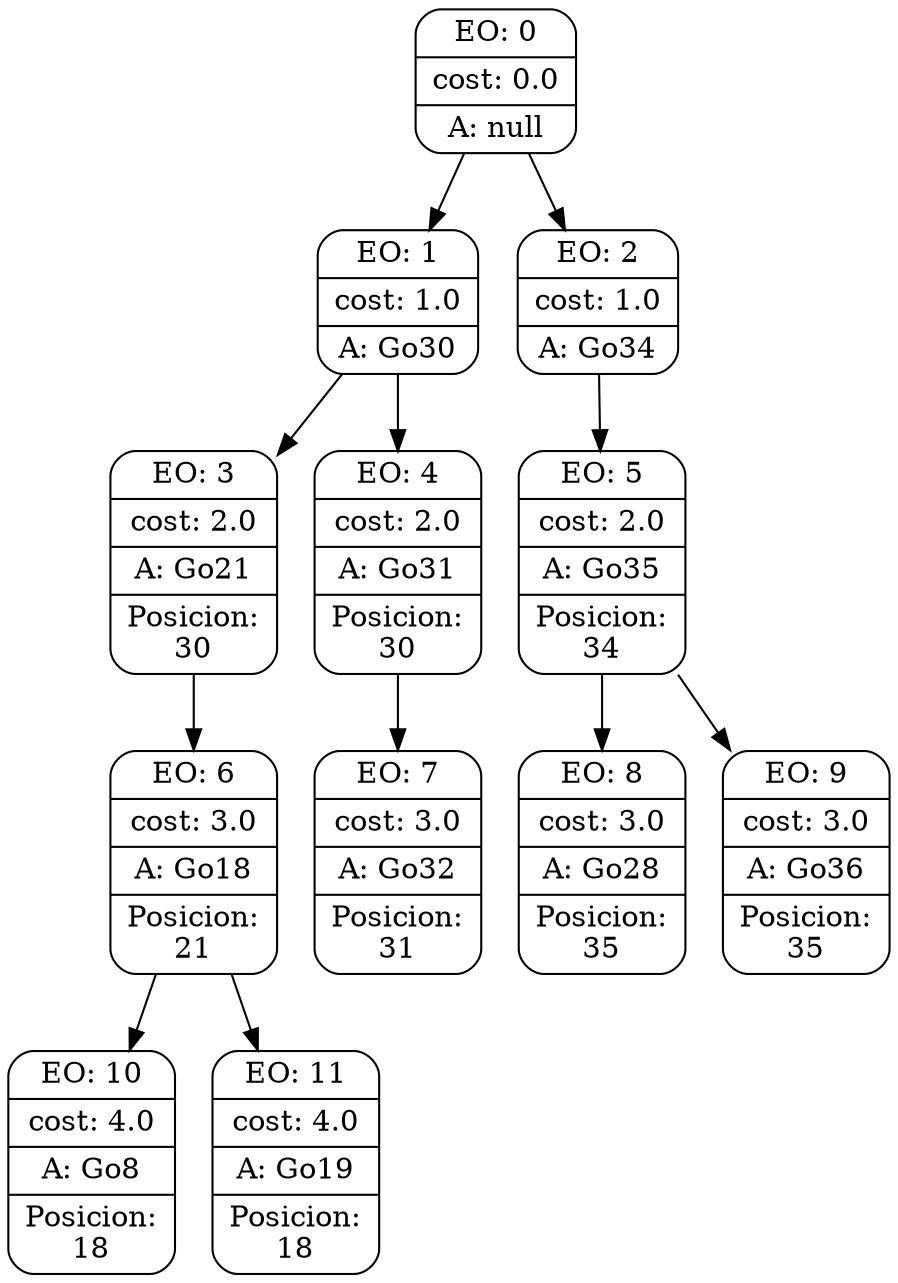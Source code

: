 digraph g {
node [shape = Mrecord];
nodo0[label="{EO: 0|cost: 0.0|A: null}"]
nodo1[label="{EO: 1|cost: 1.0|A: Go30}"]
nodo3[label="{EO: 3|cost: 2.0|A: Go21|Posicion:\n30}"]
nodo6[label="{EO: 6|cost: 3.0|A: Go18|Posicion:\n21}"]
nodo10[label="{EO: 10|cost: 4.0|A: Go8|Posicion:\n18}"]

nodo6 -> nodo10;
nodo11[label="{EO: 11|cost: 4.0|A: Go19|Posicion:\n18}"]

nodo6 -> nodo11;

nodo3 -> nodo6;

nodo1 -> nodo3;
nodo4[label="{EO: 4|cost: 2.0|A: Go31|Posicion:\n30}"]
nodo7[label="{EO: 7|cost: 3.0|A: Go32|Posicion:\n31}"]

nodo4 -> nodo7;

nodo1 -> nodo4;

nodo0 -> nodo1;
nodo2[label="{EO: 2|cost: 1.0|A: Go34}"]
nodo5[label="{EO: 5|cost: 2.0|A: Go35|Posicion:\n34}"]
nodo8[label="{EO: 8|cost: 3.0|A: Go28|Posicion:\n35}"]

nodo5 -> nodo8;
nodo9[label="{EO: 9|cost: 3.0|A: Go36|Posicion:\n35}"]

nodo5 -> nodo9;

nodo2 -> nodo5;

nodo0 -> nodo2;


}